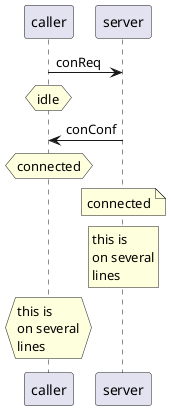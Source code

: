 @startuml
caller -> server : conReq
hnote over caller : idle
caller <- server : conConf
hnote over caller : connected
note over server : connected
rnote over server
 this is
 on several
 lines
endrnote
hnote over caller
 this is
 on several
 lines
endhnote

@enduml